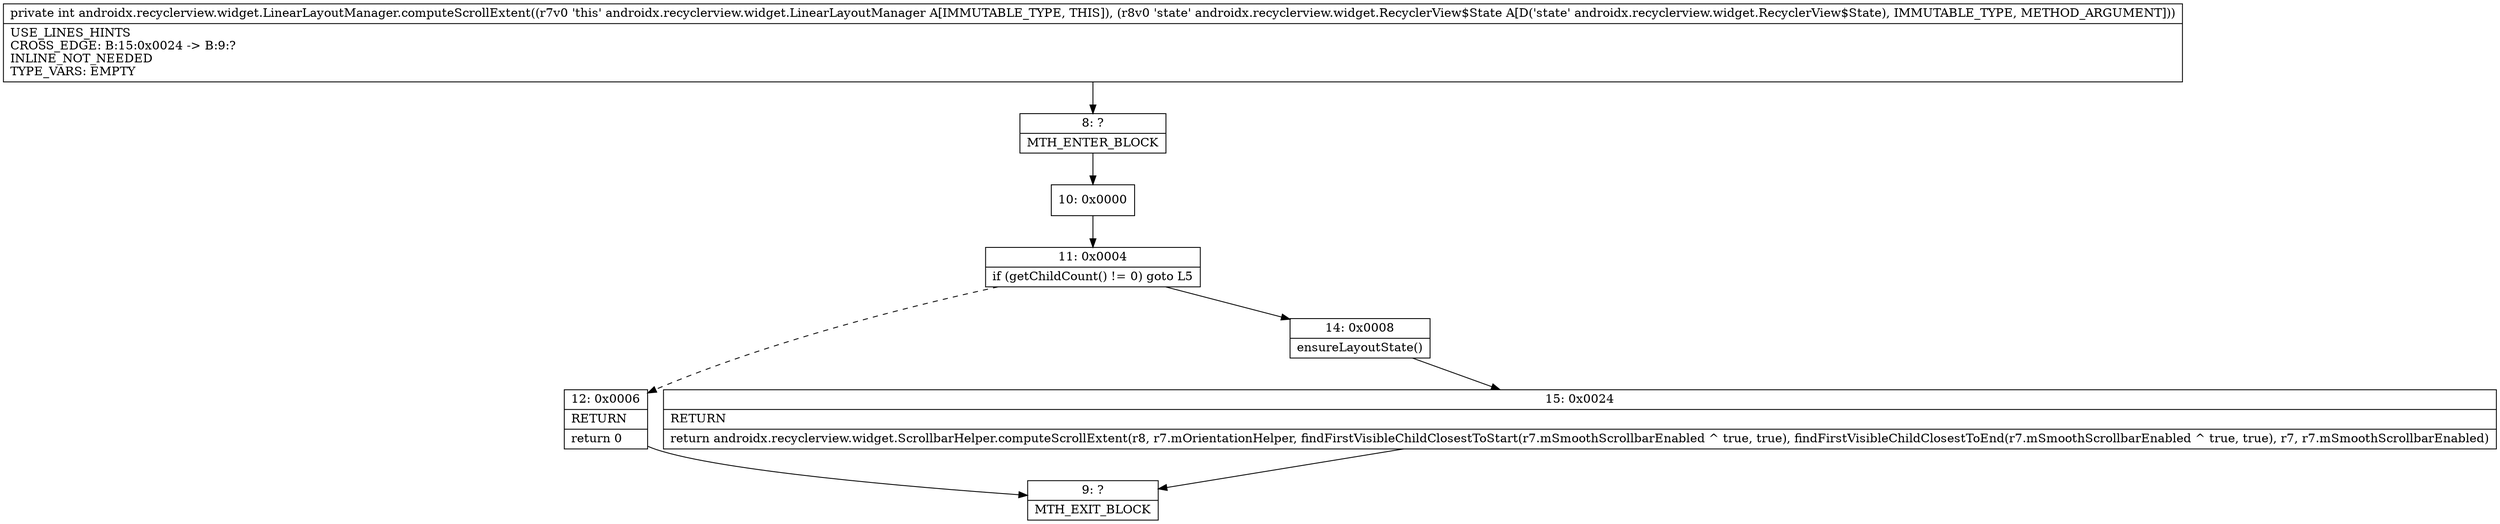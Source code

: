 digraph "CFG forandroidx.recyclerview.widget.LinearLayoutManager.computeScrollExtent(Landroidx\/recyclerview\/widget\/RecyclerView$State;)I" {
Node_8 [shape=record,label="{8\:\ ?|MTH_ENTER_BLOCK\l}"];
Node_10 [shape=record,label="{10\:\ 0x0000}"];
Node_11 [shape=record,label="{11\:\ 0x0004|if (getChildCount() != 0) goto L5\l}"];
Node_12 [shape=record,label="{12\:\ 0x0006|RETURN\l|return 0\l}"];
Node_9 [shape=record,label="{9\:\ ?|MTH_EXIT_BLOCK\l}"];
Node_14 [shape=record,label="{14\:\ 0x0008|ensureLayoutState()\l}"];
Node_15 [shape=record,label="{15\:\ 0x0024|RETURN\l|return androidx.recyclerview.widget.ScrollbarHelper.computeScrollExtent(r8, r7.mOrientationHelper, findFirstVisibleChildClosestToStart(r7.mSmoothScrollbarEnabled ^ true, true), findFirstVisibleChildClosestToEnd(r7.mSmoothScrollbarEnabled ^ true, true), r7, r7.mSmoothScrollbarEnabled)\l}"];
MethodNode[shape=record,label="{private int androidx.recyclerview.widget.LinearLayoutManager.computeScrollExtent((r7v0 'this' androidx.recyclerview.widget.LinearLayoutManager A[IMMUTABLE_TYPE, THIS]), (r8v0 'state' androidx.recyclerview.widget.RecyclerView$State A[D('state' androidx.recyclerview.widget.RecyclerView$State), IMMUTABLE_TYPE, METHOD_ARGUMENT]))  | USE_LINES_HINTS\lCROSS_EDGE: B:15:0x0024 \-\> B:9:?\lINLINE_NOT_NEEDED\lTYPE_VARS: EMPTY\l}"];
MethodNode -> Node_8;Node_8 -> Node_10;
Node_10 -> Node_11;
Node_11 -> Node_12[style=dashed];
Node_11 -> Node_14;
Node_12 -> Node_9;
Node_14 -> Node_15;
Node_15 -> Node_9;
}

